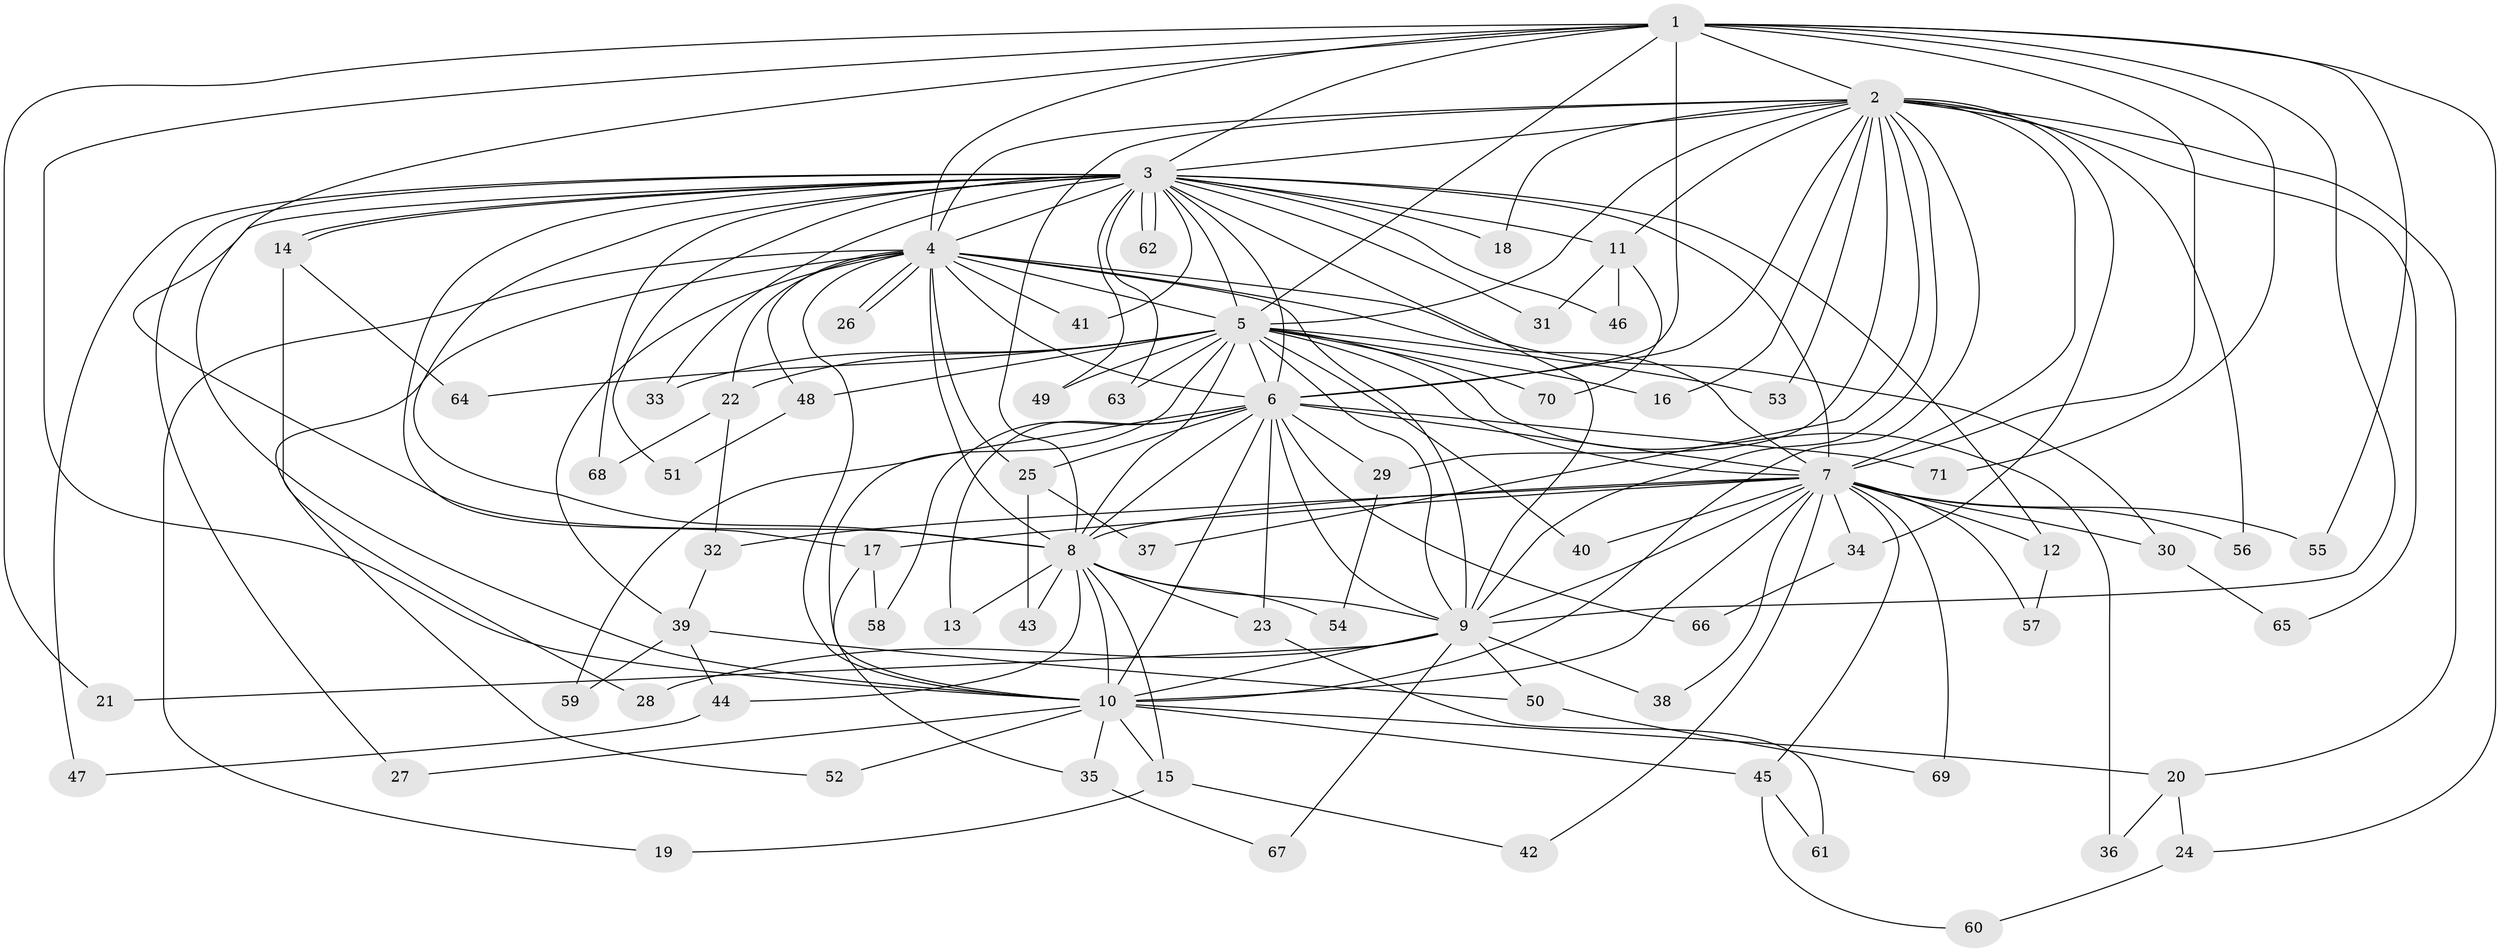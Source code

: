 // coarse degree distribution, {20: 0.018867924528301886, 23: 0.018867924528301886, 17: 0.05660377358490566, 14: 0.018867924528301886, 19: 0.018867924528301886, 13: 0.018867924528301886, 4: 0.11320754716981132, 2: 0.5849056603773585, 5: 0.03773584905660377, 3: 0.11320754716981132}
// Generated by graph-tools (version 1.1) at 2025/51/02/27/25 19:51:45]
// undirected, 71 vertices, 167 edges
graph export_dot {
graph [start="1"]
  node [color=gray90,style=filled];
  1;
  2;
  3;
  4;
  5;
  6;
  7;
  8;
  9;
  10;
  11;
  12;
  13;
  14;
  15;
  16;
  17;
  18;
  19;
  20;
  21;
  22;
  23;
  24;
  25;
  26;
  27;
  28;
  29;
  30;
  31;
  32;
  33;
  34;
  35;
  36;
  37;
  38;
  39;
  40;
  41;
  42;
  43;
  44;
  45;
  46;
  47;
  48;
  49;
  50;
  51;
  52;
  53;
  54;
  55;
  56;
  57;
  58;
  59;
  60;
  61;
  62;
  63;
  64;
  65;
  66;
  67;
  68;
  69;
  70;
  71;
  1 -- 2;
  1 -- 3;
  1 -- 4;
  1 -- 5;
  1 -- 6;
  1 -- 7;
  1 -- 8;
  1 -- 9;
  1 -- 10;
  1 -- 21;
  1 -- 24;
  1 -- 55;
  1 -- 71;
  2 -- 3;
  2 -- 4;
  2 -- 5;
  2 -- 6;
  2 -- 7;
  2 -- 8;
  2 -- 9;
  2 -- 10;
  2 -- 11;
  2 -- 16;
  2 -- 18;
  2 -- 20;
  2 -- 29;
  2 -- 34;
  2 -- 37;
  2 -- 53;
  2 -- 56;
  2 -- 65;
  3 -- 4;
  3 -- 5;
  3 -- 6;
  3 -- 7;
  3 -- 8;
  3 -- 9;
  3 -- 10;
  3 -- 11;
  3 -- 12;
  3 -- 14;
  3 -- 14;
  3 -- 17;
  3 -- 18;
  3 -- 27;
  3 -- 31;
  3 -- 33;
  3 -- 41;
  3 -- 46;
  3 -- 47;
  3 -- 49;
  3 -- 51;
  3 -- 62;
  3 -- 62;
  3 -- 63;
  3 -- 68;
  4 -- 5;
  4 -- 6;
  4 -- 7;
  4 -- 8;
  4 -- 9;
  4 -- 10;
  4 -- 19;
  4 -- 22;
  4 -- 25;
  4 -- 26;
  4 -- 26;
  4 -- 30;
  4 -- 39;
  4 -- 41;
  4 -- 48;
  4 -- 52;
  5 -- 6;
  5 -- 7;
  5 -- 8;
  5 -- 9;
  5 -- 10;
  5 -- 16;
  5 -- 22;
  5 -- 33;
  5 -- 36;
  5 -- 40;
  5 -- 48;
  5 -- 49;
  5 -- 53;
  5 -- 63;
  5 -- 64;
  5 -- 70;
  6 -- 7;
  6 -- 8;
  6 -- 9;
  6 -- 10;
  6 -- 13;
  6 -- 23;
  6 -- 25;
  6 -- 29;
  6 -- 58;
  6 -- 59;
  6 -- 66;
  6 -- 71;
  7 -- 8;
  7 -- 9;
  7 -- 10;
  7 -- 12;
  7 -- 17;
  7 -- 30;
  7 -- 32;
  7 -- 34;
  7 -- 38;
  7 -- 40;
  7 -- 42;
  7 -- 45;
  7 -- 55;
  7 -- 56;
  7 -- 57;
  7 -- 69;
  8 -- 9;
  8 -- 10;
  8 -- 13;
  8 -- 15;
  8 -- 23;
  8 -- 43;
  8 -- 44;
  8 -- 54;
  9 -- 10;
  9 -- 21;
  9 -- 28;
  9 -- 38;
  9 -- 50;
  9 -- 67;
  10 -- 15;
  10 -- 20;
  10 -- 27;
  10 -- 35;
  10 -- 45;
  10 -- 52;
  11 -- 31;
  11 -- 46;
  11 -- 70;
  12 -- 57;
  14 -- 28;
  14 -- 64;
  15 -- 19;
  15 -- 42;
  17 -- 35;
  17 -- 58;
  20 -- 24;
  20 -- 36;
  22 -- 32;
  22 -- 68;
  23 -- 61;
  24 -- 60;
  25 -- 37;
  25 -- 43;
  29 -- 54;
  30 -- 65;
  32 -- 39;
  34 -- 66;
  35 -- 67;
  39 -- 44;
  39 -- 50;
  39 -- 59;
  44 -- 47;
  45 -- 60;
  45 -- 61;
  48 -- 51;
  50 -- 69;
}

